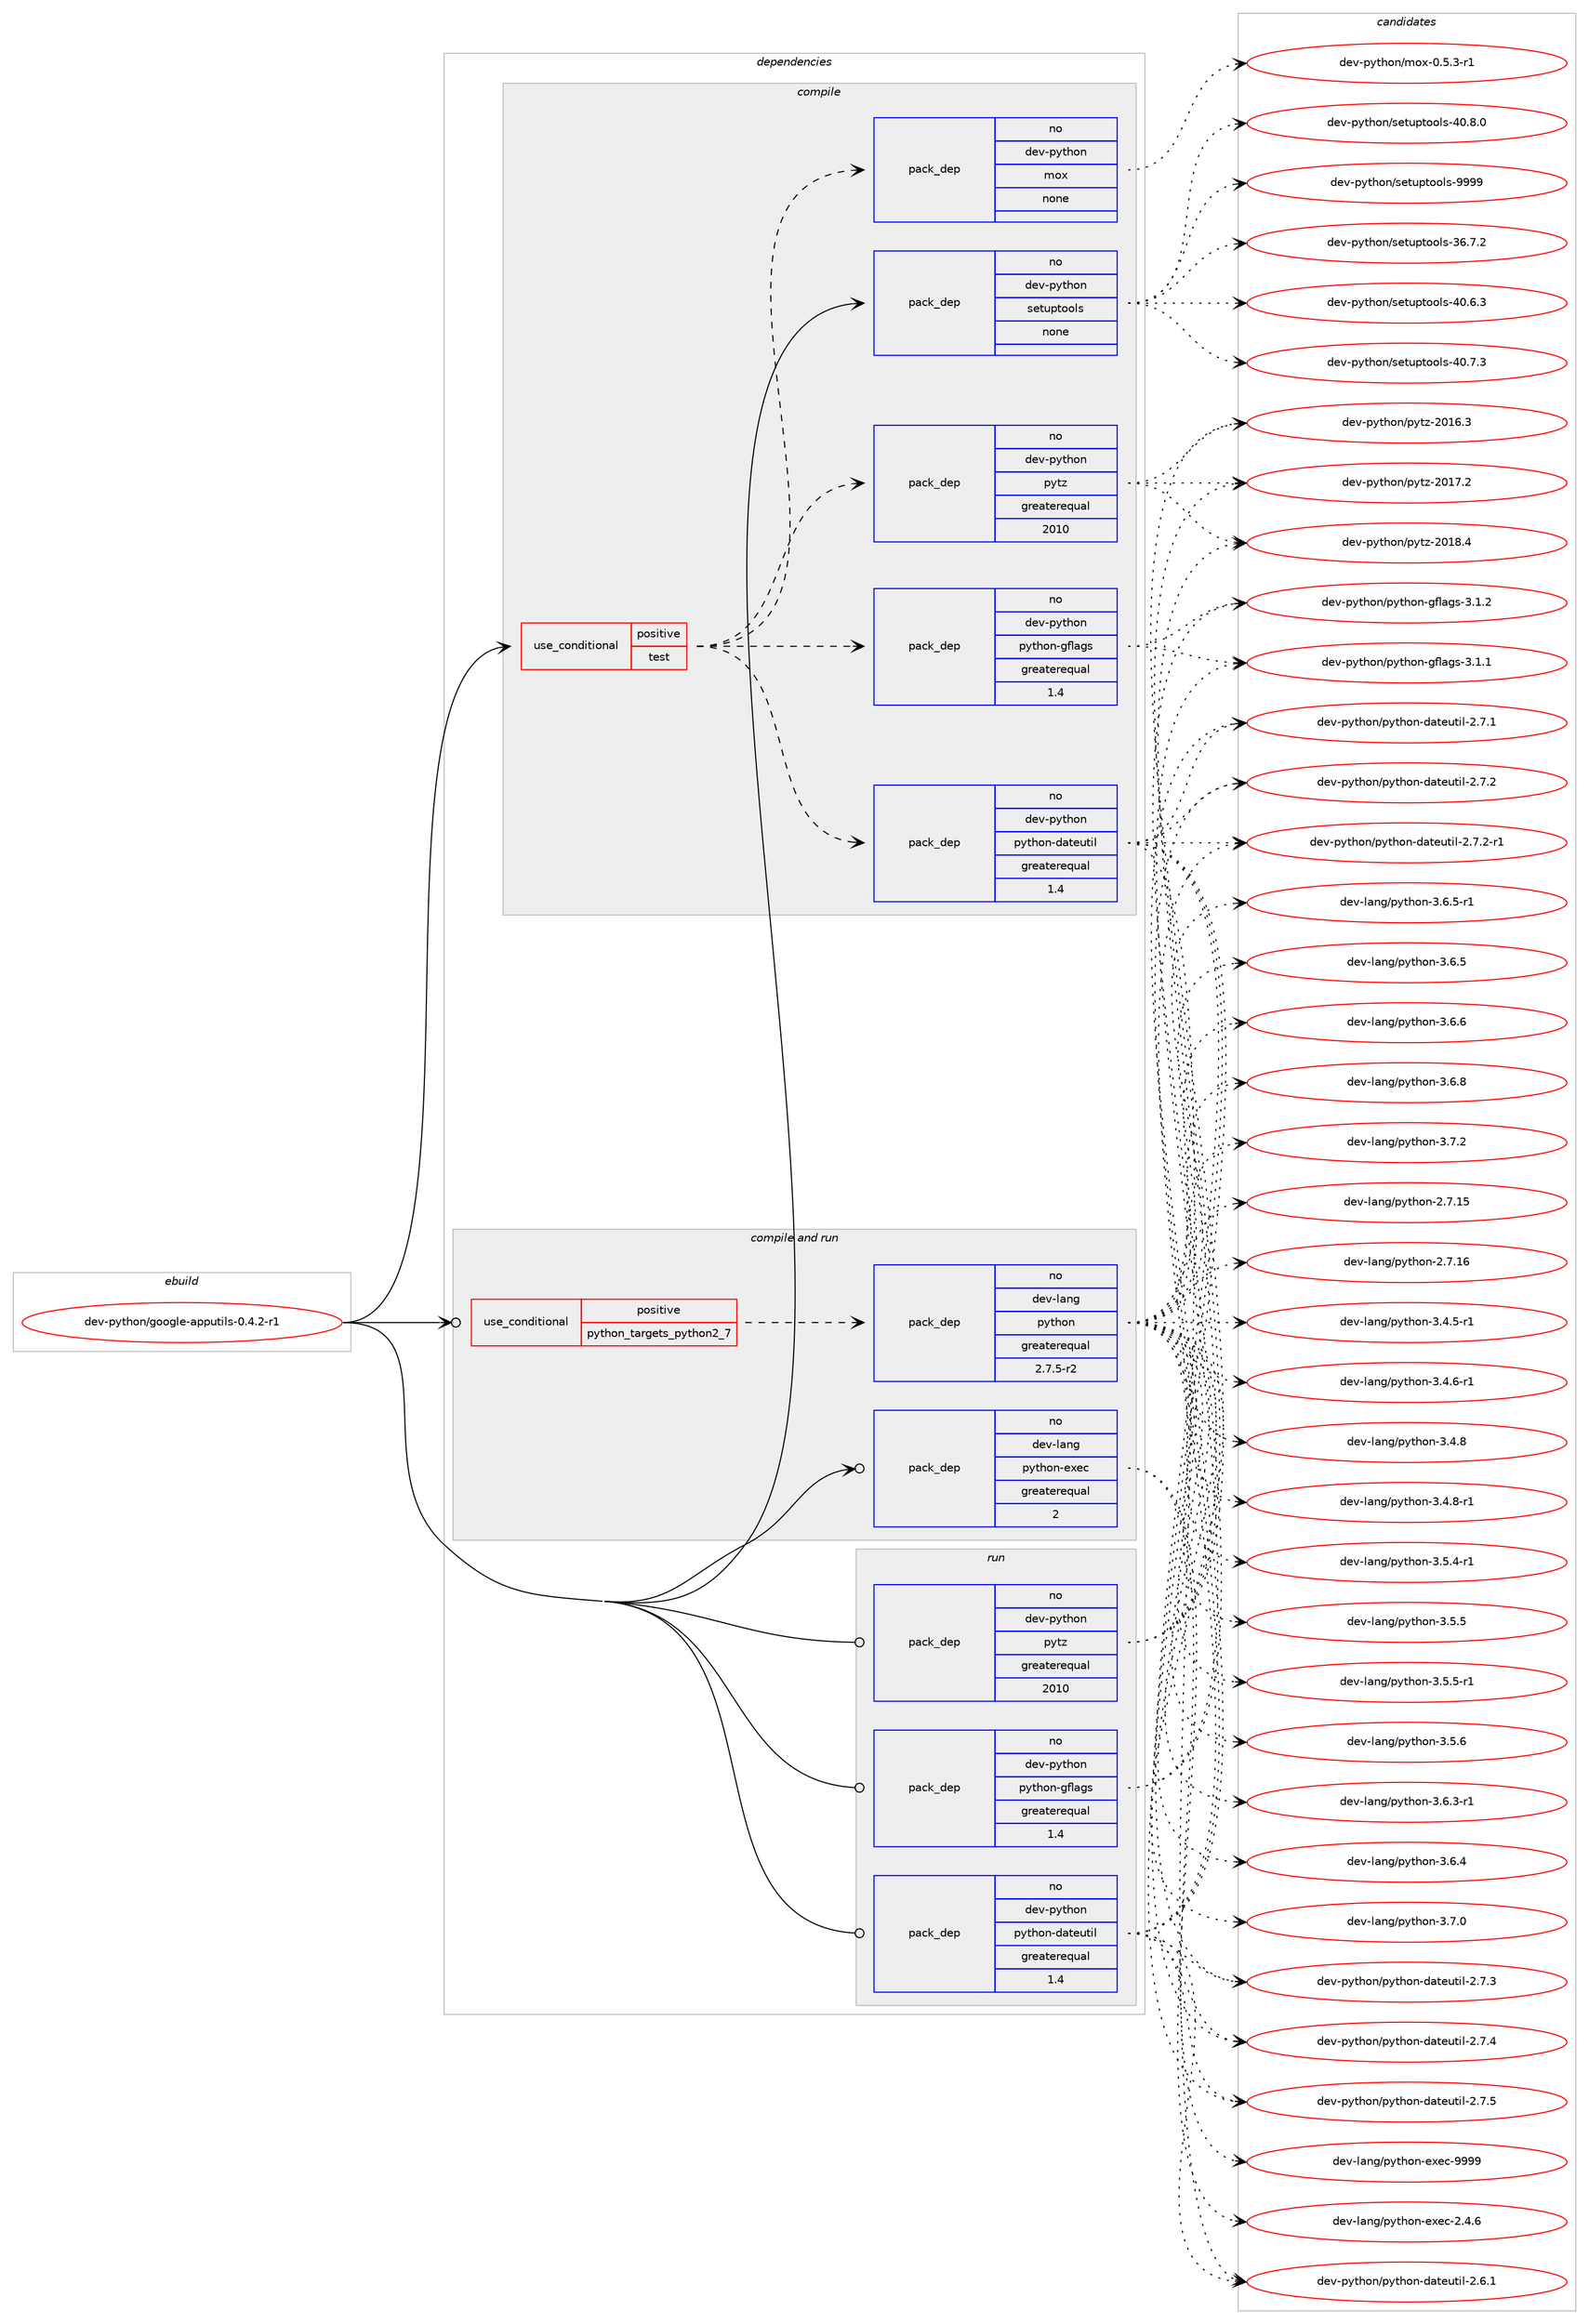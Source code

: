 digraph prolog {

# *************
# Graph options
# *************

newrank=true;
concentrate=true;
compound=true;
graph [rankdir=LR,fontname=Helvetica,fontsize=10,ranksep=1.5];#, ranksep=2.5, nodesep=0.2];
edge  [arrowhead=vee];
node  [fontname=Helvetica,fontsize=10];

# **********
# The ebuild
# **********

subgraph cluster_leftcol {
color=gray;
rank=same;
label=<<i>ebuild</i>>;
id [label="dev-python/google-apputils-0.4.2-r1", color=red, width=4, href="../dev-python/google-apputils-0.4.2-r1.svg"];
}

# ****************
# The dependencies
# ****************

subgraph cluster_midcol {
color=gray;
label=<<i>dependencies</i>>;
subgraph cluster_compile {
fillcolor="#eeeeee";
style=filled;
label=<<i>compile</i>>;
subgraph cond375074 {
dependency1411687 [label=<<TABLE BORDER="0" CELLBORDER="1" CELLSPACING="0" CELLPADDING="4"><TR><TD ROWSPAN="3" CELLPADDING="10">use_conditional</TD></TR><TR><TD>positive</TD></TR><TR><TD>test</TD></TR></TABLE>>, shape=none, color=red];
subgraph pack1013347 {
dependency1411688 [label=<<TABLE BORDER="0" CELLBORDER="1" CELLSPACING="0" CELLPADDING="4" WIDTH="220"><TR><TD ROWSPAN="6" CELLPADDING="30">pack_dep</TD></TR><TR><TD WIDTH="110">no</TD></TR><TR><TD>dev-python</TD></TR><TR><TD>python-dateutil</TD></TR><TR><TD>greaterequal</TD></TR><TR><TD>1.4</TD></TR></TABLE>>, shape=none, color=blue];
}
dependency1411687:e -> dependency1411688:w [weight=20,style="dashed",arrowhead="vee"];
subgraph pack1013348 {
dependency1411689 [label=<<TABLE BORDER="0" CELLBORDER="1" CELLSPACING="0" CELLPADDING="4" WIDTH="220"><TR><TD ROWSPAN="6" CELLPADDING="30">pack_dep</TD></TR><TR><TD WIDTH="110">no</TD></TR><TR><TD>dev-python</TD></TR><TR><TD>python-gflags</TD></TR><TR><TD>greaterequal</TD></TR><TR><TD>1.4</TD></TR></TABLE>>, shape=none, color=blue];
}
dependency1411687:e -> dependency1411689:w [weight=20,style="dashed",arrowhead="vee"];
subgraph pack1013349 {
dependency1411690 [label=<<TABLE BORDER="0" CELLBORDER="1" CELLSPACING="0" CELLPADDING="4" WIDTH="220"><TR><TD ROWSPAN="6" CELLPADDING="30">pack_dep</TD></TR><TR><TD WIDTH="110">no</TD></TR><TR><TD>dev-python</TD></TR><TR><TD>pytz</TD></TR><TR><TD>greaterequal</TD></TR><TR><TD>2010</TD></TR></TABLE>>, shape=none, color=blue];
}
dependency1411687:e -> dependency1411690:w [weight=20,style="dashed",arrowhead="vee"];
subgraph pack1013350 {
dependency1411691 [label=<<TABLE BORDER="0" CELLBORDER="1" CELLSPACING="0" CELLPADDING="4" WIDTH="220"><TR><TD ROWSPAN="6" CELLPADDING="30">pack_dep</TD></TR><TR><TD WIDTH="110">no</TD></TR><TR><TD>dev-python</TD></TR><TR><TD>mox</TD></TR><TR><TD>none</TD></TR><TR><TD></TD></TR></TABLE>>, shape=none, color=blue];
}
dependency1411687:e -> dependency1411691:w [weight=20,style="dashed",arrowhead="vee"];
}
id:e -> dependency1411687:w [weight=20,style="solid",arrowhead="vee"];
subgraph pack1013351 {
dependency1411692 [label=<<TABLE BORDER="0" CELLBORDER="1" CELLSPACING="0" CELLPADDING="4" WIDTH="220"><TR><TD ROWSPAN="6" CELLPADDING="30">pack_dep</TD></TR><TR><TD WIDTH="110">no</TD></TR><TR><TD>dev-python</TD></TR><TR><TD>setuptools</TD></TR><TR><TD>none</TD></TR><TR><TD></TD></TR></TABLE>>, shape=none, color=blue];
}
id:e -> dependency1411692:w [weight=20,style="solid",arrowhead="vee"];
}
subgraph cluster_compileandrun {
fillcolor="#eeeeee";
style=filled;
label=<<i>compile and run</i>>;
subgraph cond375075 {
dependency1411693 [label=<<TABLE BORDER="0" CELLBORDER="1" CELLSPACING="0" CELLPADDING="4"><TR><TD ROWSPAN="3" CELLPADDING="10">use_conditional</TD></TR><TR><TD>positive</TD></TR><TR><TD>python_targets_python2_7</TD></TR></TABLE>>, shape=none, color=red];
subgraph pack1013352 {
dependency1411694 [label=<<TABLE BORDER="0" CELLBORDER="1" CELLSPACING="0" CELLPADDING="4" WIDTH="220"><TR><TD ROWSPAN="6" CELLPADDING="30">pack_dep</TD></TR><TR><TD WIDTH="110">no</TD></TR><TR><TD>dev-lang</TD></TR><TR><TD>python</TD></TR><TR><TD>greaterequal</TD></TR><TR><TD>2.7.5-r2</TD></TR></TABLE>>, shape=none, color=blue];
}
dependency1411693:e -> dependency1411694:w [weight=20,style="dashed",arrowhead="vee"];
}
id:e -> dependency1411693:w [weight=20,style="solid",arrowhead="odotvee"];
subgraph pack1013353 {
dependency1411695 [label=<<TABLE BORDER="0" CELLBORDER="1" CELLSPACING="0" CELLPADDING="4" WIDTH="220"><TR><TD ROWSPAN="6" CELLPADDING="30">pack_dep</TD></TR><TR><TD WIDTH="110">no</TD></TR><TR><TD>dev-lang</TD></TR><TR><TD>python-exec</TD></TR><TR><TD>greaterequal</TD></TR><TR><TD>2</TD></TR></TABLE>>, shape=none, color=blue];
}
id:e -> dependency1411695:w [weight=20,style="solid",arrowhead="odotvee"];
}
subgraph cluster_run {
fillcolor="#eeeeee";
style=filled;
label=<<i>run</i>>;
subgraph pack1013354 {
dependency1411696 [label=<<TABLE BORDER="0" CELLBORDER="1" CELLSPACING="0" CELLPADDING="4" WIDTH="220"><TR><TD ROWSPAN="6" CELLPADDING="30">pack_dep</TD></TR><TR><TD WIDTH="110">no</TD></TR><TR><TD>dev-python</TD></TR><TR><TD>python-dateutil</TD></TR><TR><TD>greaterequal</TD></TR><TR><TD>1.4</TD></TR></TABLE>>, shape=none, color=blue];
}
id:e -> dependency1411696:w [weight=20,style="solid",arrowhead="odot"];
subgraph pack1013355 {
dependency1411697 [label=<<TABLE BORDER="0" CELLBORDER="1" CELLSPACING="0" CELLPADDING="4" WIDTH="220"><TR><TD ROWSPAN="6" CELLPADDING="30">pack_dep</TD></TR><TR><TD WIDTH="110">no</TD></TR><TR><TD>dev-python</TD></TR><TR><TD>python-gflags</TD></TR><TR><TD>greaterequal</TD></TR><TR><TD>1.4</TD></TR></TABLE>>, shape=none, color=blue];
}
id:e -> dependency1411697:w [weight=20,style="solid",arrowhead="odot"];
subgraph pack1013356 {
dependency1411698 [label=<<TABLE BORDER="0" CELLBORDER="1" CELLSPACING="0" CELLPADDING="4" WIDTH="220"><TR><TD ROWSPAN="6" CELLPADDING="30">pack_dep</TD></TR><TR><TD WIDTH="110">no</TD></TR><TR><TD>dev-python</TD></TR><TR><TD>pytz</TD></TR><TR><TD>greaterequal</TD></TR><TR><TD>2010</TD></TR></TABLE>>, shape=none, color=blue];
}
id:e -> dependency1411698:w [weight=20,style="solid",arrowhead="odot"];
}
}

# **************
# The candidates
# **************

subgraph cluster_choices {
rank=same;
color=gray;
label=<<i>candidates</i>>;

subgraph choice1013347 {
color=black;
nodesep=1;
choice10010111845112121116104111110471121211161041111104510097116101117116105108455046544649 [label="dev-python/python-dateutil-2.6.1", color=red, width=4,href="../dev-python/python-dateutil-2.6.1.svg"];
choice10010111845112121116104111110471121211161041111104510097116101117116105108455046554649 [label="dev-python/python-dateutil-2.7.1", color=red, width=4,href="../dev-python/python-dateutil-2.7.1.svg"];
choice10010111845112121116104111110471121211161041111104510097116101117116105108455046554650 [label="dev-python/python-dateutil-2.7.2", color=red, width=4,href="../dev-python/python-dateutil-2.7.2.svg"];
choice100101118451121211161041111104711212111610411111045100971161011171161051084550465546504511449 [label="dev-python/python-dateutil-2.7.2-r1", color=red, width=4,href="../dev-python/python-dateutil-2.7.2-r1.svg"];
choice10010111845112121116104111110471121211161041111104510097116101117116105108455046554651 [label="dev-python/python-dateutil-2.7.3", color=red, width=4,href="../dev-python/python-dateutil-2.7.3.svg"];
choice10010111845112121116104111110471121211161041111104510097116101117116105108455046554652 [label="dev-python/python-dateutil-2.7.4", color=red, width=4,href="../dev-python/python-dateutil-2.7.4.svg"];
choice10010111845112121116104111110471121211161041111104510097116101117116105108455046554653 [label="dev-python/python-dateutil-2.7.5", color=red, width=4,href="../dev-python/python-dateutil-2.7.5.svg"];
dependency1411688:e -> choice10010111845112121116104111110471121211161041111104510097116101117116105108455046544649:w [style=dotted,weight="100"];
dependency1411688:e -> choice10010111845112121116104111110471121211161041111104510097116101117116105108455046554649:w [style=dotted,weight="100"];
dependency1411688:e -> choice10010111845112121116104111110471121211161041111104510097116101117116105108455046554650:w [style=dotted,weight="100"];
dependency1411688:e -> choice100101118451121211161041111104711212111610411111045100971161011171161051084550465546504511449:w [style=dotted,weight="100"];
dependency1411688:e -> choice10010111845112121116104111110471121211161041111104510097116101117116105108455046554651:w [style=dotted,weight="100"];
dependency1411688:e -> choice10010111845112121116104111110471121211161041111104510097116101117116105108455046554652:w [style=dotted,weight="100"];
dependency1411688:e -> choice10010111845112121116104111110471121211161041111104510097116101117116105108455046554653:w [style=dotted,weight="100"];
}
subgraph choice1013348 {
color=black;
nodesep=1;
choice10010111845112121116104111110471121211161041111104510310210897103115455146494649 [label="dev-python/python-gflags-3.1.1", color=red, width=4,href="../dev-python/python-gflags-3.1.1.svg"];
choice10010111845112121116104111110471121211161041111104510310210897103115455146494650 [label="dev-python/python-gflags-3.1.2", color=red, width=4,href="../dev-python/python-gflags-3.1.2.svg"];
dependency1411689:e -> choice10010111845112121116104111110471121211161041111104510310210897103115455146494649:w [style=dotted,weight="100"];
dependency1411689:e -> choice10010111845112121116104111110471121211161041111104510310210897103115455146494650:w [style=dotted,weight="100"];
}
subgraph choice1013349 {
color=black;
nodesep=1;
choice100101118451121211161041111104711212111612245504849544651 [label="dev-python/pytz-2016.3", color=red, width=4,href="../dev-python/pytz-2016.3.svg"];
choice100101118451121211161041111104711212111612245504849554650 [label="dev-python/pytz-2017.2", color=red, width=4,href="../dev-python/pytz-2017.2.svg"];
choice100101118451121211161041111104711212111612245504849564652 [label="dev-python/pytz-2018.4", color=red, width=4,href="../dev-python/pytz-2018.4.svg"];
dependency1411690:e -> choice100101118451121211161041111104711212111612245504849544651:w [style=dotted,weight="100"];
dependency1411690:e -> choice100101118451121211161041111104711212111612245504849554650:w [style=dotted,weight="100"];
dependency1411690:e -> choice100101118451121211161041111104711212111612245504849564652:w [style=dotted,weight="100"];
}
subgraph choice1013350 {
color=black;
nodesep=1;
choice10010111845112121116104111110471091111204548465346514511449 [label="dev-python/mox-0.5.3-r1", color=red, width=4,href="../dev-python/mox-0.5.3-r1.svg"];
dependency1411691:e -> choice10010111845112121116104111110471091111204548465346514511449:w [style=dotted,weight="100"];
}
subgraph choice1013351 {
color=black;
nodesep=1;
choice100101118451121211161041111104711510111611711211611111110811545515446554650 [label="dev-python/setuptools-36.7.2", color=red, width=4,href="../dev-python/setuptools-36.7.2.svg"];
choice100101118451121211161041111104711510111611711211611111110811545524846544651 [label="dev-python/setuptools-40.6.3", color=red, width=4,href="../dev-python/setuptools-40.6.3.svg"];
choice100101118451121211161041111104711510111611711211611111110811545524846554651 [label="dev-python/setuptools-40.7.3", color=red, width=4,href="../dev-python/setuptools-40.7.3.svg"];
choice100101118451121211161041111104711510111611711211611111110811545524846564648 [label="dev-python/setuptools-40.8.0", color=red, width=4,href="../dev-python/setuptools-40.8.0.svg"];
choice10010111845112121116104111110471151011161171121161111111081154557575757 [label="dev-python/setuptools-9999", color=red, width=4,href="../dev-python/setuptools-9999.svg"];
dependency1411692:e -> choice100101118451121211161041111104711510111611711211611111110811545515446554650:w [style=dotted,weight="100"];
dependency1411692:e -> choice100101118451121211161041111104711510111611711211611111110811545524846544651:w [style=dotted,weight="100"];
dependency1411692:e -> choice100101118451121211161041111104711510111611711211611111110811545524846554651:w [style=dotted,weight="100"];
dependency1411692:e -> choice100101118451121211161041111104711510111611711211611111110811545524846564648:w [style=dotted,weight="100"];
dependency1411692:e -> choice10010111845112121116104111110471151011161171121161111111081154557575757:w [style=dotted,weight="100"];
}
subgraph choice1013352 {
color=black;
nodesep=1;
choice10010111845108971101034711212111610411111045504655464953 [label="dev-lang/python-2.7.15", color=red, width=4,href="../dev-lang/python-2.7.15.svg"];
choice10010111845108971101034711212111610411111045504655464954 [label="dev-lang/python-2.7.16", color=red, width=4,href="../dev-lang/python-2.7.16.svg"];
choice1001011184510897110103471121211161041111104551465246534511449 [label="dev-lang/python-3.4.5-r1", color=red, width=4,href="../dev-lang/python-3.4.5-r1.svg"];
choice1001011184510897110103471121211161041111104551465246544511449 [label="dev-lang/python-3.4.6-r1", color=red, width=4,href="../dev-lang/python-3.4.6-r1.svg"];
choice100101118451089711010347112121116104111110455146524656 [label="dev-lang/python-3.4.8", color=red, width=4,href="../dev-lang/python-3.4.8.svg"];
choice1001011184510897110103471121211161041111104551465246564511449 [label="dev-lang/python-3.4.8-r1", color=red, width=4,href="../dev-lang/python-3.4.8-r1.svg"];
choice1001011184510897110103471121211161041111104551465346524511449 [label="dev-lang/python-3.5.4-r1", color=red, width=4,href="../dev-lang/python-3.5.4-r1.svg"];
choice100101118451089711010347112121116104111110455146534653 [label="dev-lang/python-3.5.5", color=red, width=4,href="../dev-lang/python-3.5.5.svg"];
choice1001011184510897110103471121211161041111104551465346534511449 [label="dev-lang/python-3.5.5-r1", color=red, width=4,href="../dev-lang/python-3.5.5-r1.svg"];
choice100101118451089711010347112121116104111110455146534654 [label="dev-lang/python-3.5.6", color=red, width=4,href="../dev-lang/python-3.5.6.svg"];
choice1001011184510897110103471121211161041111104551465446514511449 [label="dev-lang/python-3.6.3-r1", color=red, width=4,href="../dev-lang/python-3.6.3-r1.svg"];
choice100101118451089711010347112121116104111110455146544652 [label="dev-lang/python-3.6.4", color=red, width=4,href="../dev-lang/python-3.6.4.svg"];
choice100101118451089711010347112121116104111110455146544653 [label="dev-lang/python-3.6.5", color=red, width=4,href="../dev-lang/python-3.6.5.svg"];
choice1001011184510897110103471121211161041111104551465446534511449 [label="dev-lang/python-3.6.5-r1", color=red, width=4,href="../dev-lang/python-3.6.5-r1.svg"];
choice100101118451089711010347112121116104111110455146544654 [label="dev-lang/python-3.6.6", color=red, width=4,href="../dev-lang/python-3.6.6.svg"];
choice100101118451089711010347112121116104111110455146544656 [label="dev-lang/python-3.6.8", color=red, width=4,href="../dev-lang/python-3.6.8.svg"];
choice100101118451089711010347112121116104111110455146554648 [label="dev-lang/python-3.7.0", color=red, width=4,href="../dev-lang/python-3.7.0.svg"];
choice100101118451089711010347112121116104111110455146554650 [label="dev-lang/python-3.7.2", color=red, width=4,href="../dev-lang/python-3.7.2.svg"];
dependency1411694:e -> choice10010111845108971101034711212111610411111045504655464953:w [style=dotted,weight="100"];
dependency1411694:e -> choice10010111845108971101034711212111610411111045504655464954:w [style=dotted,weight="100"];
dependency1411694:e -> choice1001011184510897110103471121211161041111104551465246534511449:w [style=dotted,weight="100"];
dependency1411694:e -> choice1001011184510897110103471121211161041111104551465246544511449:w [style=dotted,weight="100"];
dependency1411694:e -> choice100101118451089711010347112121116104111110455146524656:w [style=dotted,weight="100"];
dependency1411694:e -> choice1001011184510897110103471121211161041111104551465246564511449:w [style=dotted,weight="100"];
dependency1411694:e -> choice1001011184510897110103471121211161041111104551465346524511449:w [style=dotted,weight="100"];
dependency1411694:e -> choice100101118451089711010347112121116104111110455146534653:w [style=dotted,weight="100"];
dependency1411694:e -> choice1001011184510897110103471121211161041111104551465346534511449:w [style=dotted,weight="100"];
dependency1411694:e -> choice100101118451089711010347112121116104111110455146534654:w [style=dotted,weight="100"];
dependency1411694:e -> choice1001011184510897110103471121211161041111104551465446514511449:w [style=dotted,weight="100"];
dependency1411694:e -> choice100101118451089711010347112121116104111110455146544652:w [style=dotted,weight="100"];
dependency1411694:e -> choice100101118451089711010347112121116104111110455146544653:w [style=dotted,weight="100"];
dependency1411694:e -> choice1001011184510897110103471121211161041111104551465446534511449:w [style=dotted,weight="100"];
dependency1411694:e -> choice100101118451089711010347112121116104111110455146544654:w [style=dotted,weight="100"];
dependency1411694:e -> choice100101118451089711010347112121116104111110455146544656:w [style=dotted,weight="100"];
dependency1411694:e -> choice100101118451089711010347112121116104111110455146554648:w [style=dotted,weight="100"];
dependency1411694:e -> choice100101118451089711010347112121116104111110455146554650:w [style=dotted,weight="100"];
}
subgraph choice1013353 {
color=black;
nodesep=1;
choice1001011184510897110103471121211161041111104510112010199455046524654 [label="dev-lang/python-exec-2.4.6", color=red, width=4,href="../dev-lang/python-exec-2.4.6.svg"];
choice10010111845108971101034711212111610411111045101120101994557575757 [label="dev-lang/python-exec-9999", color=red, width=4,href="../dev-lang/python-exec-9999.svg"];
dependency1411695:e -> choice1001011184510897110103471121211161041111104510112010199455046524654:w [style=dotted,weight="100"];
dependency1411695:e -> choice10010111845108971101034711212111610411111045101120101994557575757:w [style=dotted,weight="100"];
}
subgraph choice1013354 {
color=black;
nodesep=1;
choice10010111845112121116104111110471121211161041111104510097116101117116105108455046544649 [label="dev-python/python-dateutil-2.6.1", color=red, width=4,href="../dev-python/python-dateutil-2.6.1.svg"];
choice10010111845112121116104111110471121211161041111104510097116101117116105108455046554649 [label="dev-python/python-dateutil-2.7.1", color=red, width=4,href="../dev-python/python-dateutil-2.7.1.svg"];
choice10010111845112121116104111110471121211161041111104510097116101117116105108455046554650 [label="dev-python/python-dateutil-2.7.2", color=red, width=4,href="../dev-python/python-dateutil-2.7.2.svg"];
choice100101118451121211161041111104711212111610411111045100971161011171161051084550465546504511449 [label="dev-python/python-dateutil-2.7.2-r1", color=red, width=4,href="../dev-python/python-dateutil-2.7.2-r1.svg"];
choice10010111845112121116104111110471121211161041111104510097116101117116105108455046554651 [label="dev-python/python-dateutil-2.7.3", color=red, width=4,href="../dev-python/python-dateutil-2.7.3.svg"];
choice10010111845112121116104111110471121211161041111104510097116101117116105108455046554652 [label="dev-python/python-dateutil-2.7.4", color=red, width=4,href="../dev-python/python-dateutil-2.7.4.svg"];
choice10010111845112121116104111110471121211161041111104510097116101117116105108455046554653 [label="dev-python/python-dateutil-2.7.5", color=red, width=4,href="../dev-python/python-dateutil-2.7.5.svg"];
dependency1411696:e -> choice10010111845112121116104111110471121211161041111104510097116101117116105108455046544649:w [style=dotted,weight="100"];
dependency1411696:e -> choice10010111845112121116104111110471121211161041111104510097116101117116105108455046554649:w [style=dotted,weight="100"];
dependency1411696:e -> choice10010111845112121116104111110471121211161041111104510097116101117116105108455046554650:w [style=dotted,weight="100"];
dependency1411696:e -> choice100101118451121211161041111104711212111610411111045100971161011171161051084550465546504511449:w [style=dotted,weight="100"];
dependency1411696:e -> choice10010111845112121116104111110471121211161041111104510097116101117116105108455046554651:w [style=dotted,weight="100"];
dependency1411696:e -> choice10010111845112121116104111110471121211161041111104510097116101117116105108455046554652:w [style=dotted,weight="100"];
dependency1411696:e -> choice10010111845112121116104111110471121211161041111104510097116101117116105108455046554653:w [style=dotted,weight="100"];
}
subgraph choice1013355 {
color=black;
nodesep=1;
choice10010111845112121116104111110471121211161041111104510310210897103115455146494649 [label="dev-python/python-gflags-3.1.1", color=red, width=4,href="../dev-python/python-gflags-3.1.1.svg"];
choice10010111845112121116104111110471121211161041111104510310210897103115455146494650 [label="dev-python/python-gflags-3.1.2", color=red, width=4,href="../dev-python/python-gflags-3.1.2.svg"];
dependency1411697:e -> choice10010111845112121116104111110471121211161041111104510310210897103115455146494649:w [style=dotted,weight="100"];
dependency1411697:e -> choice10010111845112121116104111110471121211161041111104510310210897103115455146494650:w [style=dotted,weight="100"];
}
subgraph choice1013356 {
color=black;
nodesep=1;
choice100101118451121211161041111104711212111612245504849544651 [label="dev-python/pytz-2016.3", color=red, width=4,href="../dev-python/pytz-2016.3.svg"];
choice100101118451121211161041111104711212111612245504849554650 [label="dev-python/pytz-2017.2", color=red, width=4,href="../dev-python/pytz-2017.2.svg"];
choice100101118451121211161041111104711212111612245504849564652 [label="dev-python/pytz-2018.4", color=red, width=4,href="../dev-python/pytz-2018.4.svg"];
dependency1411698:e -> choice100101118451121211161041111104711212111612245504849544651:w [style=dotted,weight="100"];
dependency1411698:e -> choice100101118451121211161041111104711212111612245504849554650:w [style=dotted,weight="100"];
dependency1411698:e -> choice100101118451121211161041111104711212111612245504849564652:w [style=dotted,weight="100"];
}
}

}
